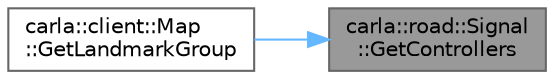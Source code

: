 digraph "carla::road::Signal::GetControllers"
{
 // INTERACTIVE_SVG=YES
 // LATEX_PDF_SIZE
  bgcolor="transparent";
  edge [fontname=Helvetica,fontsize=10,labelfontname=Helvetica,labelfontsize=10];
  node [fontname=Helvetica,fontsize=10,shape=box,height=0.2,width=0.4];
  rankdir="RL";
  Node1 [id="Node000001",label="carla::road::Signal\l::GetControllers",height=0.2,width=0.4,color="gray40", fillcolor="grey60", style="filled", fontcolor="black",tooltip=" "];
  Node1 -> Node2 [id="edge1_Node000001_Node000002",dir="back",color="steelblue1",style="solid",tooltip=" "];
  Node2 [id="Node000002",label="carla::client::Map\l::GetLandmarkGroup",height=0.2,width=0.4,color="grey40", fillcolor="white", style="filled",URL="$dd/d49/classcarla_1_1client_1_1Map.html#abfd1ffd7bae994ae16ad298fa3b14064",tooltip="Returns all the landmarks in the same group including this one"];
}
